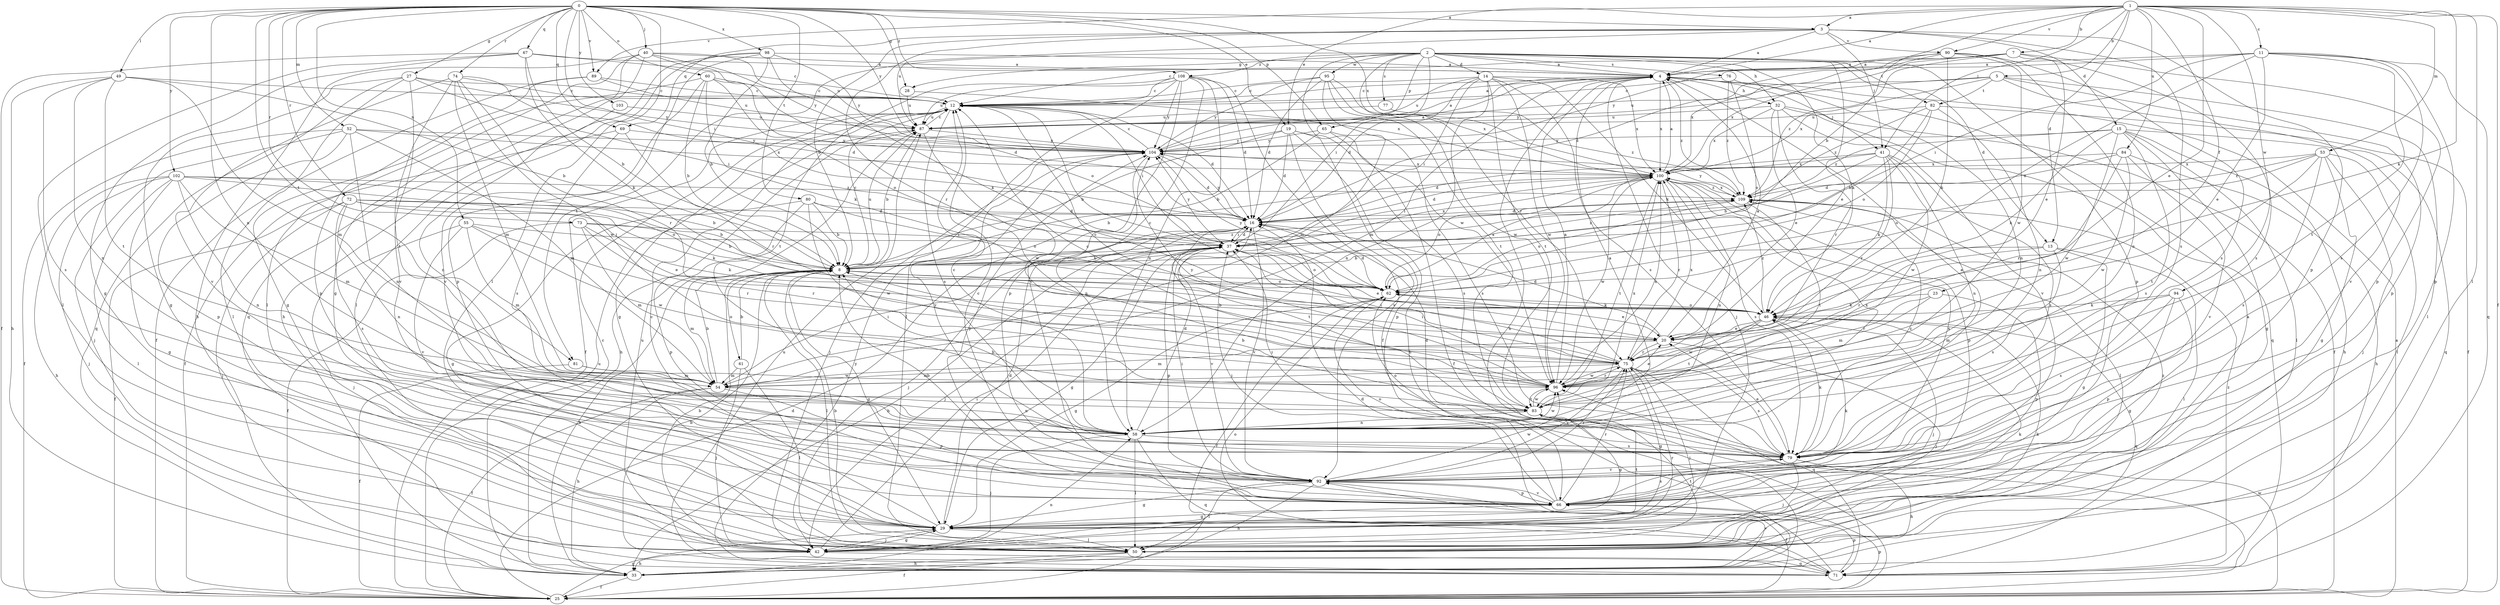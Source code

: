 strict digraph  {
0;
1;
2;
3;
4;
5;
7;
8;
11;
12;
13;
14;
15;
16;
19;
20;
23;
25;
27;
28;
29;
32;
33;
37;
40;
41;
42;
46;
49;
50;
52;
53;
54;
55;
58;
60;
61;
62;
65;
66;
67;
69;
71;
72;
73;
74;
75;
76;
77;
79;
80;
81;
82;
83;
84;
87;
89;
90;
92;
94;
95;
96;
98;
100;
102;
103;
104;
108;
109;
0 -> 3  [label=a];
0 -> 19  [label=e];
0 -> 27  [label=g];
0 -> 28  [label=g];
0 -> 37  [label=i];
0 -> 40  [label=j];
0 -> 49  [label=l];
0 -> 50  [label=l];
0 -> 52  [label=m];
0 -> 55  [label=n];
0 -> 58  [label=n];
0 -> 60  [label=o];
0 -> 65  [label=p];
0 -> 67  [label=q];
0 -> 69  [label=q];
0 -> 72  [label=r];
0 -> 73  [label=r];
0 -> 74  [label=r];
0 -> 80  [label=t];
0 -> 81  [label=t];
0 -> 89  [label=v];
0 -> 98  [label=x];
0 -> 100  [label=x];
0 -> 102  [label=y];
0 -> 103  [label=y];
0 -> 104  [label=y];
0 -> 108  [label=z];
1 -> 3  [label=a];
1 -> 4  [label=a];
1 -> 5  [label=b];
1 -> 7  [label=b];
1 -> 8  [label=b];
1 -> 11  [label=c];
1 -> 13  [label=d];
1 -> 19  [label=e];
1 -> 20  [label=e];
1 -> 23  [label=f];
1 -> 25  [label=f];
1 -> 41  [label=j];
1 -> 46  [label=k];
1 -> 50  [label=l];
1 -> 53  [label=m];
1 -> 84  [label=u];
1 -> 89  [label=v];
1 -> 90  [label=v];
1 -> 94  [label=w];
2 -> 4  [label=a];
2 -> 13  [label=d];
2 -> 14  [label=d];
2 -> 20  [label=e];
2 -> 28  [label=g];
2 -> 32  [label=h];
2 -> 37  [label=i];
2 -> 46  [label=k];
2 -> 65  [label=p];
2 -> 66  [label=p];
2 -> 75  [label=r];
2 -> 76  [label=s];
2 -> 77  [label=s];
2 -> 81  [label=t];
2 -> 82  [label=t];
2 -> 95  [label=w];
2 -> 96  [label=w];
2 -> 108  [label=z];
3 -> 4  [label=a];
3 -> 8  [label=b];
3 -> 15  [label=d];
3 -> 41  [label=j];
3 -> 66  [label=p];
3 -> 69  [label=q];
3 -> 75  [label=r];
3 -> 79  [label=s];
3 -> 87  [label=u];
3 -> 90  [label=v];
4 -> 12  [label=c];
4 -> 32  [label=h];
4 -> 33  [label=h];
4 -> 41  [label=j];
4 -> 42  [label=j];
4 -> 54  [label=m];
4 -> 100  [label=x];
4 -> 109  [label=z];
5 -> 50  [label=l];
5 -> 66  [label=p];
5 -> 82  [label=t];
5 -> 87  [label=u];
5 -> 92  [label=v];
5 -> 100  [label=x];
5 -> 104  [label=y];
7 -> 4  [label=a];
7 -> 12  [label=c];
7 -> 20  [label=e];
7 -> 66  [label=p];
7 -> 79  [label=s];
7 -> 100  [label=x];
7 -> 109  [label=z];
8 -> 12  [label=c];
8 -> 29  [label=g];
8 -> 33  [label=h];
8 -> 50  [label=l];
8 -> 54  [label=m];
8 -> 61  [label=o];
8 -> 62  [label=o];
8 -> 87  [label=u];
8 -> 109  [label=z];
11 -> 4  [label=a];
11 -> 20  [label=e];
11 -> 37  [label=i];
11 -> 62  [label=o];
11 -> 66  [label=p];
11 -> 71  [label=q];
11 -> 79  [label=s];
11 -> 83  [label=t];
11 -> 104  [label=y];
12 -> 4  [label=a];
12 -> 16  [label=d];
12 -> 25  [label=f];
12 -> 29  [label=g];
12 -> 37  [label=i];
12 -> 79  [label=s];
12 -> 87  [label=u];
13 -> 8  [label=b];
13 -> 29  [label=g];
13 -> 50  [label=l];
13 -> 75  [label=r];
13 -> 79  [label=s];
14 -> 12  [label=c];
14 -> 16  [label=d];
14 -> 37  [label=i];
14 -> 46  [label=k];
14 -> 58  [label=n];
14 -> 79  [label=s];
14 -> 83  [label=t];
14 -> 87  [label=u];
14 -> 96  [label=w];
14 -> 100  [label=x];
15 -> 29  [label=g];
15 -> 33  [label=h];
15 -> 46  [label=k];
15 -> 50  [label=l];
15 -> 71  [label=q];
15 -> 79  [label=s];
15 -> 96  [label=w];
15 -> 104  [label=y];
15 -> 109  [label=z];
16 -> 37  [label=i];
16 -> 42  [label=j];
16 -> 83  [label=t];
16 -> 92  [label=v];
16 -> 104  [label=y];
19 -> 8  [label=b];
19 -> 16  [label=d];
19 -> 33  [label=h];
19 -> 66  [label=p];
19 -> 79  [label=s];
19 -> 92  [label=v];
19 -> 104  [label=y];
20 -> 4  [label=a];
20 -> 8  [label=b];
20 -> 12  [label=c];
20 -> 16  [label=d];
20 -> 42  [label=j];
20 -> 54  [label=m];
20 -> 75  [label=r];
23 -> 46  [label=k];
23 -> 54  [label=m];
23 -> 66  [label=p];
23 -> 75  [label=r];
25 -> 4  [label=a];
25 -> 16  [label=d];
25 -> 29  [label=g];
25 -> 66  [label=p];
25 -> 87  [label=u];
25 -> 96  [label=w];
27 -> 12  [label=c];
27 -> 29  [label=g];
27 -> 37  [label=i];
27 -> 50  [label=l];
27 -> 71  [label=q];
27 -> 92  [label=v];
27 -> 104  [label=y];
28 -> 87  [label=u];
28 -> 100  [label=x];
29 -> 12  [label=c];
29 -> 16  [label=d];
29 -> 42  [label=j];
29 -> 50  [label=l];
29 -> 83  [label=t];
32 -> 20  [label=e];
32 -> 25  [label=f];
32 -> 71  [label=q];
32 -> 75  [label=r];
32 -> 87  [label=u];
32 -> 92  [label=v];
32 -> 100  [label=x];
33 -> 12  [label=c];
33 -> 25  [label=f];
33 -> 58  [label=n];
33 -> 92  [label=v];
37 -> 8  [label=b];
37 -> 16  [label=d];
37 -> 20  [label=e];
37 -> 29  [label=g];
37 -> 33  [label=h];
37 -> 42  [label=j];
37 -> 62  [label=o];
37 -> 66  [label=p];
37 -> 92  [label=v];
37 -> 100  [label=x];
37 -> 104  [label=y];
37 -> 109  [label=z];
40 -> 4  [label=a];
40 -> 29  [label=g];
40 -> 33  [label=h];
40 -> 50  [label=l];
40 -> 62  [label=o];
40 -> 71  [label=q];
40 -> 87  [label=u];
40 -> 104  [label=y];
41 -> 8  [label=b];
41 -> 16  [label=d];
41 -> 46  [label=k];
41 -> 58  [label=n];
41 -> 75  [label=r];
41 -> 79  [label=s];
41 -> 96  [label=w];
41 -> 100  [label=x];
42 -> 8  [label=b];
42 -> 29  [label=g];
42 -> 33  [label=h];
42 -> 37  [label=i];
42 -> 46  [label=k];
42 -> 71  [label=q];
42 -> 75  [label=r];
42 -> 87  [label=u];
46 -> 20  [label=e];
46 -> 42  [label=j];
46 -> 62  [label=o];
46 -> 71  [label=q];
46 -> 83  [label=t];
46 -> 96  [label=w];
46 -> 109  [label=z];
49 -> 8  [label=b];
49 -> 12  [label=c];
49 -> 33  [label=h];
49 -> 54  [label=m];
49 -> 58  [label=n];
49 -> 79  [label=s];
49 -> 83  [label=t];
50 -> 4  [label=a];
50 -> 8  [label=b];
50 -> 25  [label=f];
50 -> 33  [label=h];
50 -> 46  [label=k];
50 -> 83  [label=t];
50 -> 109  [label=z];
52 -> 25  [label=f];
52 -> 42  [label=j];
52 -> 54  [label=m];
52 -> 58  [label=n];
52 -> 66  [label=p];
52 -> 100  [label=x];
52 -> 104  [label=y];
53 -> 29  [label=g];
53 -> 42  [label=j];
53 -> 50  [label=l];
53 -> 62  [label=o];
53 -> 79  [label=s];
53 -> 83  [label=t];
53 -> 100  [label=x];
53 -> 109  [label=z];
54 -> 8  [label=b];
54 -> 25  [label=f];
54 -> 33  [label=h];
54 -> 37  [label=i];
54 -> 58  [label=n];
54 -> 66  [label=p];
55 -> 37  [label=i];
55 -> 42  [label=j];
55 -> 54  [label=m];
55 -> 75  [label=r];
55 -> 92  [label=v];
55 -> 96  [label=w];
58 -> 4  [label=a];
58 -> 8  [label=b];
58 -> 12  [label=c];
58 -> 16  [label=d];
58 -> 42  [label=j];
58 -> 50  [label=l];
58 -> 71  [label=q];
58 -> 79  [label=s];
58 -> 96  [label=w];
58 -> 100  [label=x];
60 -> 8  [label=b];
60 -> 12  [label=c];
60 -> 16  [label=d];
60 -> 29  [label=g];
60 -> 46  [label=k];
60 -> 62  [label=o];
60 -> 92  [label=v];
61 -> 8  [label=b];
61 -> 42  [label=j];
61 -> 50  [label=l];
61 -> 54  [label=m];
62 -> 16  [label=d];
62 -> 20  [label=e];
62 -> 25  [label=f];
62 -> 29  [label=g];
62 -> 46  [label=k];
62 -> 100  [label=x];
62 -> 104  [label=y];
65 -> 8  [label=b];
65 -> 25  [label=f];
65 -> 79  [label=s];
65 -> 104  [label=y];
66 -> 29  [label=g];
66 -> 37  [label=i];
66 -> 46  [label=k];
66 -> 62  [label=o];
66 -> 75  [label=r];
66 -> 79  [label=s];
66 -> 92  [label=v];
66 -> 104  [label=y];
67 -> 4  [label=a];
67 -> 8  [label=b];
67 -> 12  [label=c];
67 -> 25  [label=f];
67 -> 29  [label=g];
67 -> 46  [label=k];
67 -> 50  [label=l];
69 -> 25  [label=f];
69 -> 75  [label=r];
69 -> 79  [label=s];
69 -> 104  [label=y];
71 -> 8  [label=b];
71 -> 16  [label=d];
71 -> 62  [label=o];
71 -> 66  [label=p];
71 -> 87  [label=u];
71 -> 104  [label=y];
71 -> 109  [label=z];
72 -> 8  [label=b];
72 -> 16  [label=d];
72 -> 20  [label=e];
72 -> 25  [label=f];
72 -> 42  [label=j];
72 -> 46  [label=k];
72 -> 58  [label=n];
72 -> 79  [label=s];
73 -> 8  [label=b];
73 -> 25  [label=f];
73 -> 37  [label=i];
73 -> 46  [label=k];
73 -> 54  [label=m];
73 -> 75  [label=r];
74 -> 12  [label=c];
74 -> 16  [label=d];
74 -> 54  [label=m];
74 -> 75  [label=r];
74 -> 83  [label=t];
74 -> 92  [label=v];
74 -> 96  [label=w];
75 -> 12  [label=c];
75 -> 29  [label=g];
75 -> 37  [label=i];
75 -> 42  [label=j];
75 -> 54  [label=m];
75 -> 71  [label=q];
75 -> 79  [label=s];
75 -> 92  [label=v];
75 -> 96  [label=w];
75 -> 100  [label=x];
76 -> 12  [label=c];
76 -> 58  [label=n];
76 -> 62  [label=o];
76 -> 109  [label=z];
77 -> 87  [label=u];
77 -> 109  [label=z];
79 -> 4  [label=a];
79 -> 16  [label=d];
79 -> 20  [label=e];
79 -> 33  [label=h];
79 -> 37  [label=i];
79 -> 42  [label=j];
79 -> 46  [label=k];
79 -> 62  [label=o];
79 -> 92  [label=v];
79 -> 104  [label=y];
79 -> 109  [label=z];
80 -> 8  [label=b];
80 -> 16  [label=d];
80 -> 29  [label=g];
80 -> 62  [label=o];
80 -> 66  [label=p];
80 -> 96  [label=w];
81 -> 25  [label=f];
81 -> 54  [label=m];
81 -> 96  [label=w];
82 -> 8  [label=b];
82 -> 25  [label=f];
82 -> 58  [label=n];
82 -> 62  [label=o];
82 -> 87  [label=u];
82 -> 109  [label=z];
83 -> 8  [label=b];
83 -> 29  [label=g];
83 -> 58  [label=n];
83 -> 96  [label=w];
83 -> 100  [label=x];
84 -> 16  [label=d];
84 -> 33  [label=h];
84 -> 75  [label=r];
84 -> 92  [label=v];
84 -> 96  [label=w];
84 -> 100  [label=x];
87 -> 4  [label=a];
87 -> 8  [label=b];
87 -> 12  [label=c];
87 -> 33  [label=h];
87 -> 96  [label=w];
87 -> 104  [label=y];
89 -> 12  [label=c];
89 -> 25  [label=f];
89 -> 66  [label=p];
89 -> 87  [label=u];
90 -> 4  [label=a];
90 -> 16  [label=d];
90 -> 46  [label=k];
90 -> 58  [label=n];
90 -> 79  [label=s];
90 -> 96  [label=w];
90 -> 100  [label=x];
92 -> 8  [label=b];
92 -> 12  [label=c];
92 -> 25  [label=f];
92 -> 29  [label=g];
92 -> 33  [label=h];
92 -> 37  [label=i];
92 -> 50  [label=l];
92 -> 66  [label=p];
92 -> 75  [label=r];
92 -> 96  [label=w];
92 -> 100  [label=x];
94 -> 29  [label=g];
94 -> 46  [label=k];
94 -> 54  [label=m];
94 -> 66  [label=p];
94 -> 79  [label=s];
95 -> 12  [label=c];
95 -> 16  [label=d];
95 -> 54  [label=m];
95 -> 83  [label=t];
95 -> 96  [label=w];
95 -> 100  [label=x];
95 -> 104  [label=y];
96 -> 4  [label=a];
96 -> 12  [label=c];
96 -> 20  [label=e];
96 -> 37  [label=i];
96 -> 75  [label=r];
96 -> 83  [label=t];
96 -> 100  [label=x];
96 -> 104  [label=y];
98 -> 4  [label=a];
98 -> 8  [label=b];
98 -> 33  [label=h];
98 -> 46  [label=k];
98 -> 50  [label=l];
98 -> 66  [label=p];
98 -> 104  [label=y];
100 -> 4  [label=a];
100 -> 8  [label=b];
100 -> 16  [label=d];
100 -> 37  [label=i];
100 -> 58  [label=n];
100 -> 62  [label=o];
100 -> 66  [label=p];
100 -> 75  [label=r];
100 -> 79  [label=s];
100 -> 83  [label=t];
100 -> 96  [label=w];
100 -> 109  [label=z];
102 -> 8  [label=b];
102 -> 29  [label=g];
102 -> 33  [label=h];
102 -> 42  [label=j];
102 -> 50  [label=l];
102 -> 54  [label=m];
102 -> 58  [label=n];
102 -> 62  [label=o];
102 -> 109  [label=z];
103 -> 58  [label=n];
103 -> 87  [label=u];
104 -> 4  [label=a];
104 -> 12  [label=c];
104 -> 16  [label=d];
104 -> 42  [label=j];
104 -> 58  [label=n];
104 -> 100  [label=x];
108 -> 12  [label=c];
108 -> 16  [label=d];
108 -> 25  [label=f];
108 -> 50  [label=l];
108 -> 58  [label=n];
108 -> 66  [label=p];
108 -> 83  [label=t];
108 -> 87  [label=u];
108 -> 92  [label=v];
108 -> 104  [label=y];
109 -> 16  [label=d];
109 -> 50  [label=l];
109 -> 62  [label=o];
109 -> 83  [label=t];
109 -> 100  [label=x];
109 -> 104  [label=y];
}
